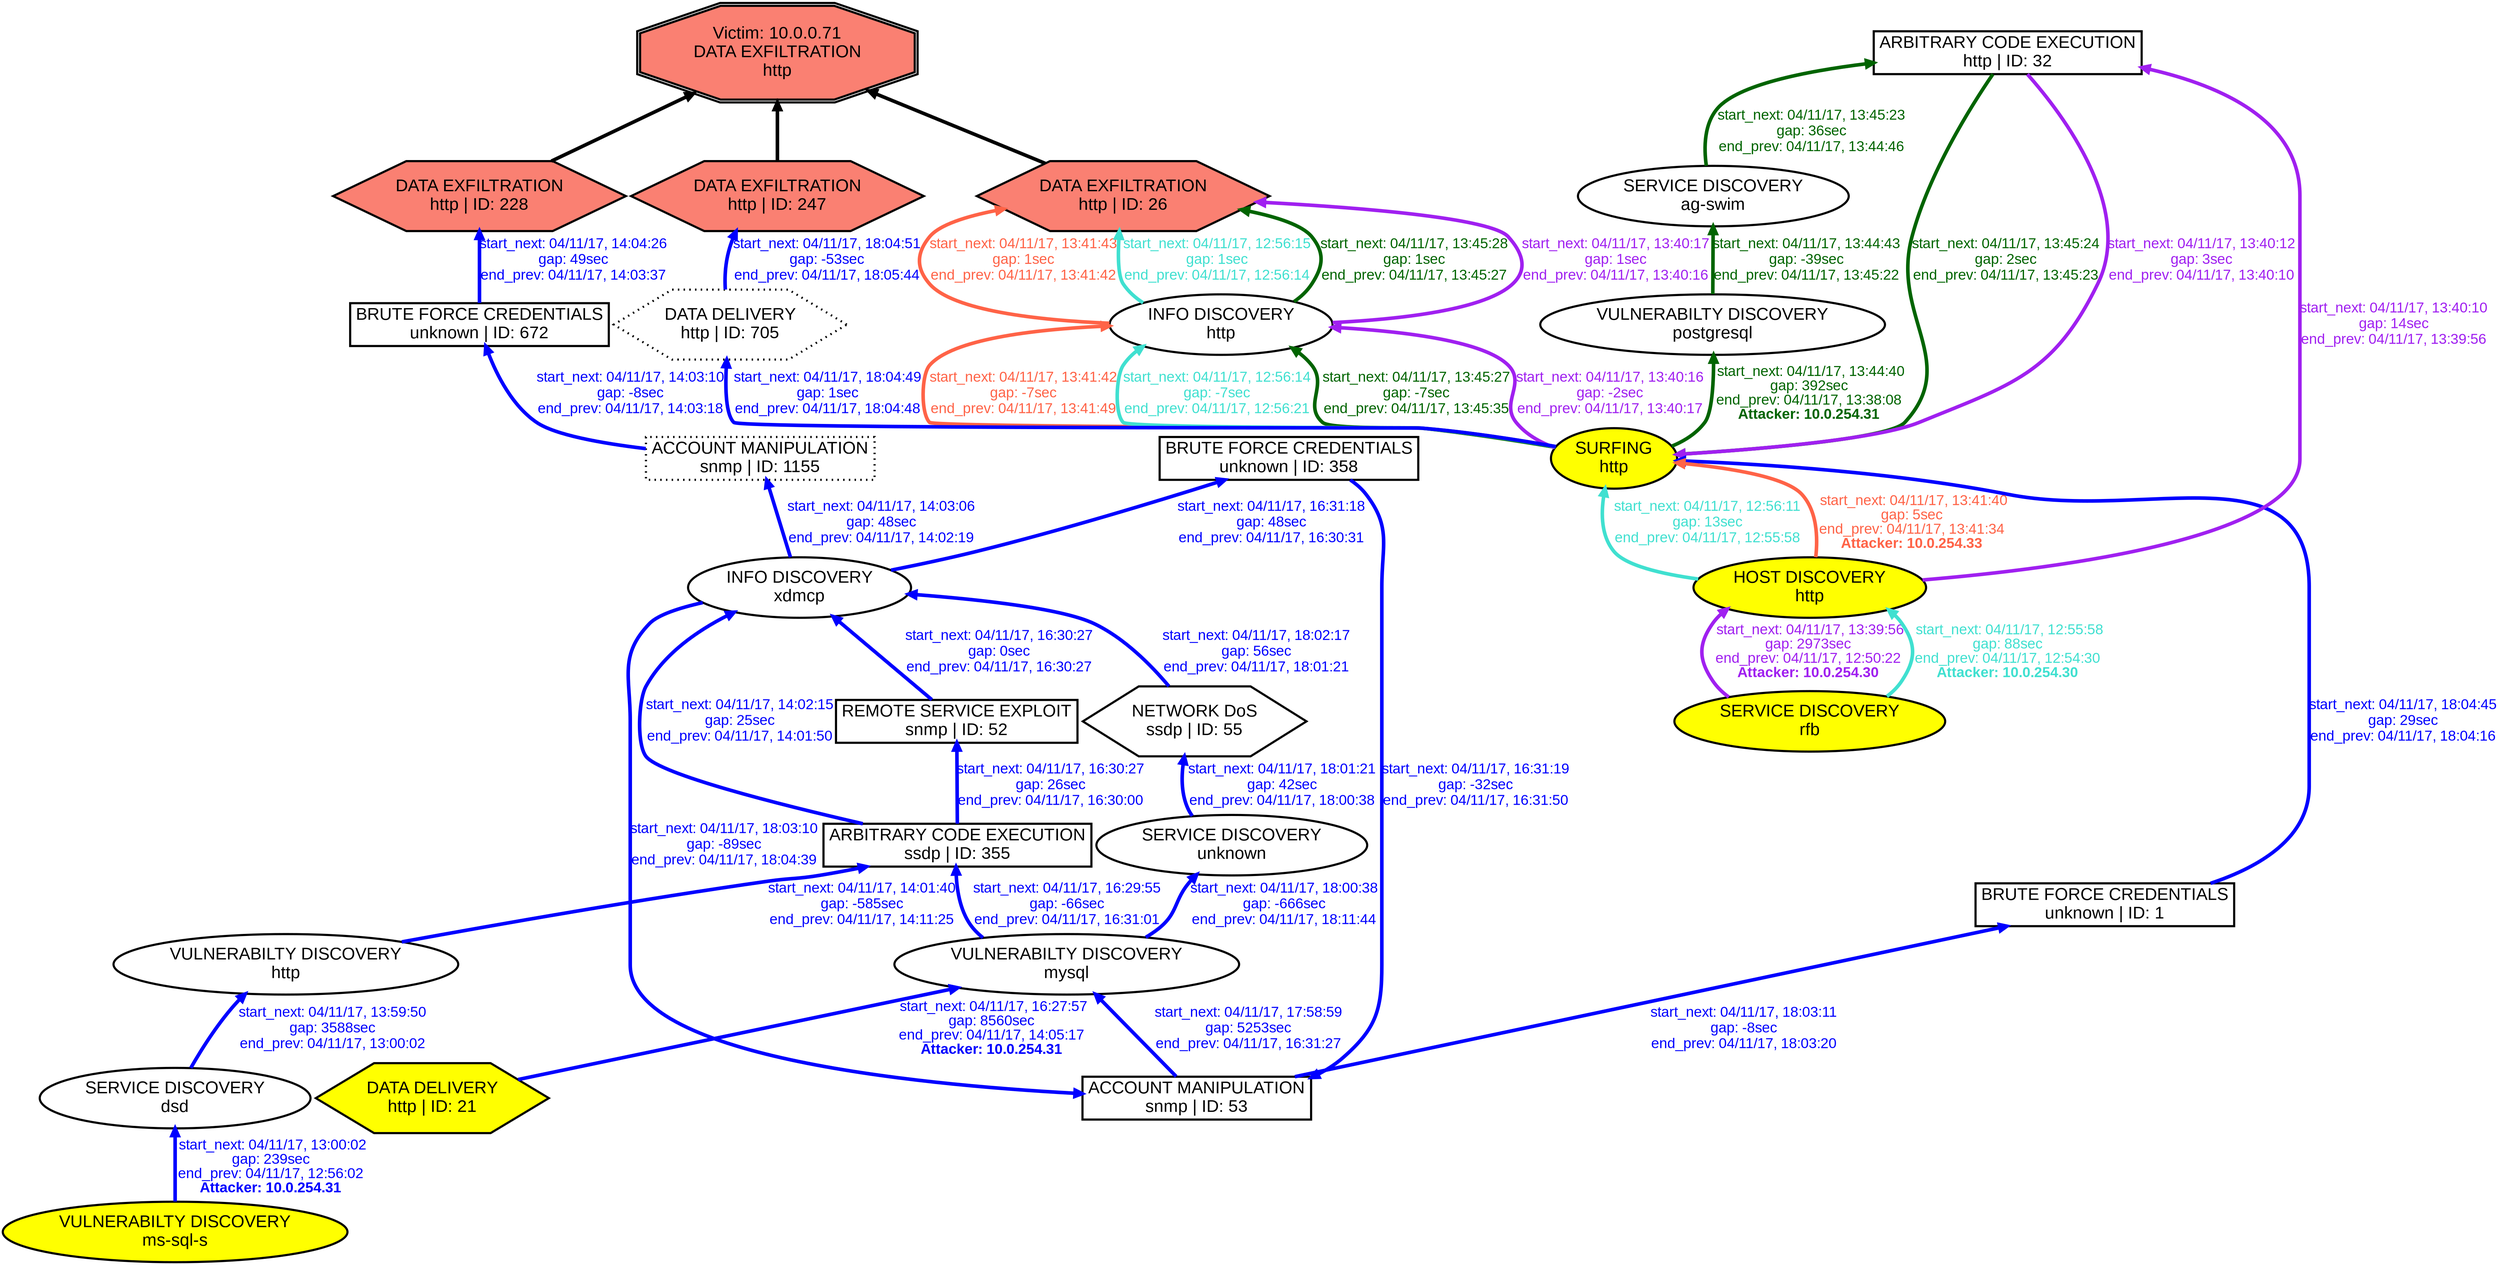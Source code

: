 digraph DATAEXFILTRATIONhttp {
rankdir="BT"; 
 graph [ nodesep="0.1", ranksep="0.02"] 
 node [ fontname=Arial, fontsize=24,penwidth=3]; 
 edge [ fontname=Arial, fontsize=20,penwidth=5 ];
"Victim: 10.0.0.71
DATA EXFILTRATION
http" [shape=doubleoctagon, style=filled, fillcolor=salmon];
{ rank = max; "Victim: 10.0.0.71
DATA EXFILTRATION
http"}
"DATA EXFILTRATION
http | ID: 228" -> "Victim: 10.0.0.71
DATA EXFILTRATION
http"
"DATA EXFILTRATION
http | ID: 228" [style=filled, fillcolor= salmon]
"DATA EXFILTRATION
http | ID: 26" -> "Victim: 10.0.0.71
DATA EXFILTRATION
http"
"DATA EXFILTRATION
http | ID: 26" [style=filled, fillcolor= salmon]
"DATA EXFILTRATION
http | ID: 247" -> "Victim: 10.0.0.71
DATA EXFILTRATION
http"
"DATA EXFILTRATION
http | ID: 247" [style=filled, fillcolor= salmon]
{ rank=same; "DATA EXFILTRATION
http | ID: 228" "DATA EXFILTRATION
http | ID: 26" "DATA EXFILTRATION
http | ID: 247"}
"SURFING
http" [style=filled, fillcolor= yellow]
"SURFING
http" -> "VULNERABILTY DISCOVERY
postgresql" [ color=darkgreen] [label=<<font color="darkgreen"> start_next: 04/11/17, 13:44:40<br/>gap: 392sec<br/>end_prev: 04/11/17, 13:38:08</font><br/><font color="darkgreen"><b>Attacker: 10.0.254.31</b></font>>]
"VULNERABILTY DISCOVERY
postgresql" -> "SERVICE DISCOVERY
ag-swim" [ label="start_next: 04/11/17, 13:44:43
gap: -39sec
end_prev: 04/11/17, 13:45:22"][ fontcolor="darkgreen" color=darkgreen]
"SERVICE DISCOVERY
ag-swim" -> "ARBITRARY CODE EXECUTION
http | ID: 32" [ label="start_next: 04/11/17, 13:45:23
gap: 36sec
end_prev: 04/11/17, 13:44:46"][ fontcolor="darkgreen" color=darkgreen]
"ARBITRARY CODE EXECUTION
http | ID: 32" -> "SURFING
http" [ label="start_next: 04/11/17, 13:45:24
gap: 2sec
end_prev: 04/11/17, 13:45:23"][ fontcolor="darkgreen" color=darkgreen]
"SURFING
http" -> "INFO DISCOVERY
http" [ label="start_next: 04/11/17, 13:45:27
gap: -7sec
end_prev: 04/11/17, 13:45:35"][ fontcolor="darkgreen" color=darkgreen]
"INFO DISCOVERY
http" -> "DATA EXFILTRATION
http | ID: 26" [ label="start_next: 04/11/17, 13:45:28
gap: 1sec
end_prev: 04/11/17, 13:45:27"][ fontcolor="darkgreen" color=darkgreen]
"VULNERABILTY DISCOVERY
ms-sql-s" [style=filled, fillcolor= yellow]
"VULNERABILTY DISCOVERY
ms-sql-s" -> "SERVICE DISCOVERY
dsd" [ color=blue] [label=<<font color="blue"> start_next: 04/11/17, 13:00:02<br/>gap: 239sec<br/>end_prev: 04/11/17, 12:56:02</font><br/><font color="blue"><b>Attacker: 10.0.254.31</b></font>>]
"SERVICE DISCOVERY
dsd" -> "VULNERABILTY DISCOVERY
http" [ label="start_next: 04/11/17, 13:59:50
gap: 3588sec
end_prev: 04/11/17, 13:00:02"][ fontcolor="blue" color=blue]
"VULNERABILTY DISCOVERY
http" -> "ARBITRARY CODE EXECUTION
ssdp | ID: 355" [ label="start_next: 04/11/17, 14:01:40
gap: -585sec
end_prev: 04/11/17, 14:11:25"][ fontcolor="blue" color=blue]
"ARBITRARY CODE EXECUTION
ssdp | ID: 355" -> "INFO DISCOVERY
xdmcp" [ label="start_next: 04/11/17, 14:02:15
gap: 25sec
end_prev: 04/11/17, 14:01:50"][ fontcolor="blue" color=blue]
"INFO DISCOVERY
xdmcp" -> "ACCOUNT MANIPULATION
snmp | ID: 1155" [ label="start_next: 04/11/17, 14:03:06
gap: 48sec
end_prev: 04/11/17, 14:02:19"][ fontcolor="blue" color=blue]
"ACCOUNT MANIPULATION
snmp | ID: 1155" -> "BRUTE FORCE CREDENTIALS
unknown | ID: 672" [ label="start_next: 04/11/17, 14:03:10
gap: -8sec
end_prev: 04/11/17, 14:03:18"][ fontcolor="blue" color=blue]
"BRUTE FORCE CREDENTIALS
unknown | ID: 672" -> "DATA EXFILTRATION
http | ID: 228" [ label="start_next: 04/11/17, 14:04:26
gap: 49sec
end_prev: 04/11/17, 14:03:37"][ fontcolor="blue" color=blue]
"DATA DELIVERY
http | ID: 21" [style=filled, fillcolor= yellow]
"DATA DELIVERY
http | ID: 21" -> "VULNERABILTY DISCOVERY
mysql" [ color=blue] [label=<<font color="blue"> start_next: 04/11/17, 16:27:57<br/>gap: 8560sec<br/>end_prev: 04/11/17, 14:05:17</font><br/><font color="blue"><b>Attacker: 10.0.254.31</b></font>>]
"VULNERABILTY DISCOVERY
mysql" -> "ARBITRARY CODE EXECUTION
ssdp | ID: 355" [ label="start_next: 04/11/17, 16:29:55
gap: -66sec
end_prev: 04/11/17, 16:31:01"][ fontcolor="blue" color=blue]
"ARBITRARY CODE EXECUTION
ssdp | ID: 355" -> "REMOTE SERVICE EXPLOIT
snmp | ID: 52" [ label="start_next: 04/11/17, 16:30:27
gap: 26sec
end_prev: 04/11/17, 16:30:00"][ fontcolor="blue" color=blue]
"REMOTE SERVICE EXPLOIT
snmp | ID: 52" -> "INFO DISCOVERY
xdmcp" [ label="start_next: 04/11/17, 16:30:27
gap: 0sec
end_prev: 04/11/17, 16:30:27"][ fontcolor="blue" color=blue]
"INFO DISCOVERY
xdmcp" -> "BRUTE FORCE CREDENTIALS
unknown | ID: 358" [ label="start_next: 04/11/17, 16:31:18
gap: 48sec
end_prev: 04/11/17, 16:30:31"][ fontcolor="blue" color=blue]
"BRUTE FORCE CREDENTIALS
unknown | ID: 358" -> "ACCOUNT MANIPULATION
snmp | ID: 53" [ label="start_next: 04/11/17, 16:31:19
gap: -32sec
end_prev: 04/11/17, 16:31:50"][ fontcolor="blue" color=blue]
"ACCOUNT MANIPULATION
snmp | ID: 53" -> "VULNERABILTY DISCOVERY
mysql" [ label="start_next: 04/11/17, 17:58:59
gap: 5253sec
end_prev: 04/11/17, 16:31:27"][ fontcolor="blue" color=blue]
"VULNERABILTY DISCOVERY
mysql" -> "SERVICE DISCOVERY
unknown" [ label="start_next: 04/11/17, 18:00:38
gap: -666sec
end_prev: 04/11/17, 18:11:44"][ fontcolor="blue" color=blue]
"SERVICE DISCOVERY
unknown" -> "NETWORK DoS
ssdp | ID: 55" [ label="start_next: 04/11/17, 18:01:21
gap: 42sec
end_prev: 04/11/17, 18:00:38"][ fontcolor="blue" color=blue]
"NETWORK DoS
ssdp | ID: 55" -> "INFO DISCOVERY
xdmcp" [ label="start_next: 04/11/17, 18:02:17
gap: 56sec
end_prev: 04/11/17, 18:01:21"][ fontcolor="blue" color=blue]
"INFO DISCOVERY
xdmcp" -> "ACCOUNT MANIPULATION
snmp | ID: 53" [ label="start_next: 04/11/17, 18:03:10
gap: -89sec
end_prev: 04/11/17, 18:04:39"][ fontcolor="blue" color=blue]
"ACCOUNT MANIPULATION
snmp | ID: 53" -> "BRUTE FORCE CREDENTIALS
unknown | ID: 1" [ label="start_next: 04/11/17, 18:03:11
gap: -8sec
end_prev: 04/11/17, 18:03:20"][ fontcolor="blue" color=blue]
"BRUTE FORCE CREDENTIALS
unknown | ID: 1" -> "SURFING
http" [ label="start_next: 04/11/17, 18:04:45
gap: 29sec
end_prev: 04/11/17, 18:04:16"][ fontcolor="blue" color=blue]
"SURFING
http" -> "DATA DELIVERY
http | ID: 705" [ label="start_next: 04/11/17, 18:04:49
gap: 1sec
end_prev: 04/11/17, 18:04:48"][ fontcolor="blue" color=blue]
"DATA DELIVERY
http | ID: 705" -> "DATA EXFILTRATION
http | ID: 247" [ label="start_next: 04/11/17, 18:04:51
gap: -53sec
end_prev: 04/11/17, 18:05:44"][ fontcolor="blue" color=blue]
"SERVICE DISCOVERY
rfb" [style=filled, fillcolor= yellow]
"SERVICE DISCOVERY
rfb" -> "HOST DISCOVERY
http" [ color=purple] [label=<<font color="purple"> start_next: 04/11/17, 13:39:56<br/>gap: 2973sec<br/>end_prev: 04/11/17, 12:50:22</font><br/><font color="purple"><b>Attacker: 10.0.254.30</b></font>>]
"HOST DISCOVERY
http" -> "ARBITRARY CODE EXECUTION
http | ID: 32" [ label="start_next: 04/11/17, 13:40:10
gap: 14sec
end_prev: 04/11/17, 13:39:56"][ fontcolor="purple" color=purple]
"ARBITRARY CODE EXECUTION
http | ID: 32" -> "SURFING
http" [ label="start_next: 04/11/17, 13:40:12
gap: 3sec
end_prev: 04/11/17, 13:40:10"][ fontcolor="purple" color=purple]
"SURFING
http" -> "INFO DISCOVERY
http" [ label="start_next: 04/11/17, 13:40:16
gap: -2sec
end_prev: 04/11/17, 13:40:17"][ fontcolor="purple" color=purple]
"INFO DISCOVERY
http" -> "DATA EXFILTRATION
http | ID: 26" [ label="start_next: 04/11/17, 13:40:17
gap: 1sec
end_prev: 04/11/17, 13:40:16"][ fontcolor="purple" color=purple]
"HOST DISCOVERY
http" [style=filled, fillcolor= yellow]
"HOST DISCOVERY
http" -> "SURFING
http" [ color=tomato] [label=<<font color="tomato"> start_next: 04/11/17, 13:41:40<br/>gap: 5sec<br/>end_prev: 04/11/17, 13:41:34</font><br/><font color="tomato"><b>Attacker: 10.0.254.33</b></font>>]
"SURFING
http" -> "INFO DISCOVERY
http" [ label="start_next: 04/11/17, 13:41:42
gap: -7sec
end_prev: 04/11/17, 13:41:49"][ fontcolor="tomato" color=tomato]
"INFO DISCOVERY
http" -> "DATA EXFILTRATION
http | ID: 26" [ label="start_next: 04/11/17, 13:41:43
gap: 1sec
end_prev: 04/11/17, 13:41:42"][ fontcolor="tomato" color=tomato]
"SERVICE DISCOVERY
rfb" [style=filled, fillcolor= yellow]
"SERVICE DISCOVERY
rfb" -> "HOST DISCOVERY
http" [ color=turquoise] [label=<<font color="turquoise"> start_next: 04/11/17, 12:55:58<br/>gap: 88sec<br/>end_prev: 04/11/17, 12:54:30</font><br/><font color="turquoise"><b>Attacker: 10.0.254.30</b></font>>]
"HOST DISCOVERY
http" -> "SURFING
http" [ label="start_next: 04/11/17, 12:56:11
gap: 13sec
end_prev: 04/11/17, 12:55:58"][ fontcolor="turquoise" color=turquoise]
"SURFING
http" -> "INFO DISCOVERY
http" [ label="start_next: 04/11/17, 12:56:14
gap: -7sec
end_prev: 04/11/17, 12:56:21"][ fontcolor="turquoise" color=turquoise]
"INFO DISCOVERY
http" -> "DATA EXFILTRATION
http | ID: 26" [ label="start_next: 04/11/17, 12:56:15
gap: 1sec
end_prev: 04/11/17, 12:56:14"][ fontcolor="turquoise" color=turquoise]
"SURFING
http" [shape=oval]
"SURFING
http" [tooltip="ET WEB_SERVER WEB-PHP phpinfo access"]
"VULNERABILTY DISCOVERY
postgresql" [shape=oval]
"VULNERABILTY DISCOVERY
postgresql" [tooltip="ET POLICY Suspicious inbound to mySQL port 3306
ET POLICY Suspicious inbound to MSSQL port 1433
ET POLICY Suspicious inbound to Oracle SQL port 1521
ET POLICY Suspicious inbound to PostgreSQL port 5432
ET SCAN Nikto Web App Scan in Progress"]
"SERVICE DISCOVERY
ag-swim" [shape=oval]
"SERVICE DISCOVERY
ag-swim" [tooltip="ET SCAN Potential VNC Scan 5800-5820
ET SCAN Potential VNC Scan 5900-5920"]
"ARBITRARY CODE EXECUTION
http | ID: 32" [shape=box]
"ARBITRARY CODE EXECUTION
http | ID: 32" [tooltip="ET CURRENT_EVENTS QNAP Shellshock CVE-2014-6271"]
"INFO DISCOVERY
http" [shape=oval]
"INFO DISCOVERY
http" [tooltip="GPL WEB_SERVER globals.pl access"]
"DATA EXFILTRATION
http | ID: 26" [shape=hexagon]
"DATA EXFILTRATION
http | ID: 26" [tooltip="ET WEB_SPECIFIC_APPS PHP-CGI query string parameter vulnerability"]
"VULNERABILTY DISCOVERY
ms-sql-s" [shape=oval]
"VULNERABILTY DISCOVERY
ms-sql-s" [tooltip="ET POLICY Suspicious inbound to MSSQL port 1433"]
"SERVICE DISCOVERY
dsd" [shape=oval]
"SERVICE DISCOVERY
dsd" [tooltip="ET SCAN Potential VNC Scan 5900-5920"]
"VULNERABILTY DISCOVERY
http" [shape=oval]
"VULNERABILTY DISCOVERY
http" [tooltip="ET POLICY Suspicious inbound to mySQL port 3306
ET POLICY Suspicious inbound to mSQL port 4333
ET POLICY Suspicious inbound to MSSQL port 1433
ET POLICY Suspicious inbound to Oracle SQL port 1521
ET SCAN Nessus User Agent"]
"ARBITRARY CODE EXECUTION
ssdp | ID: 355" [shape=box]
"ARBITRARY CODE EXECUTION
ssdp | ID: 355" [tooltip="GPL MISC UPnP malformed advertisement"]
"INFO DISCOVERY
xdmcp" [shape=oval]
"INFO DISCOVERY
xdmcp" [tooltip="GPL WEB_SERVER mod_gzip_status access
GPL RPC xdmcp info query"]
"ACCOUNT MANIPULATION
snmp | ID: 1155" [style="dotted", shape=box]
"ACCOUNT MANIPULATION
snmp | ID: 1155" [tooltip="GPL SNMP private access udp
GPL SNMP public access udp"]
"BRUTE FORCE CREDENTIALS
unknown | ID: 672" [shape=box]
"BRUTE FORCE CREDENTIALS
unknown | ID: 672" [tooltip="ET SCAN Multiple MySQL Login Failures Possible Brute Force Attempt"]
"DATA EXFILTRATION
http | ID: 228" [shape=hexagon]
"DATA EXFILTRATION
http | ID: 228" [tooltip="ET WEB_SPECIFIC_APPS PHP-CGI query string parameter vulnerability
ET WEB_SERVER Tilde in URI - potential .php~ source disclosure vulnerability"]
"DATA DELIVERY
http | ID: 21" [shape=hexagon]
"DATA DELIVERY
http | ID: 21" [tooltip="ET WEB_SERVER PHP tags in HTTP POST"]
"VULNERABILTY DISCOVERY
mysql" [shape=oval]
"VULNERABILTY DISCOVERY
mysql" [tooltip="ET POLICY Suspicious inbound to mySQL port 3306
ET POLICY Suspicious inbound to mSQL port 4333
ET POLICY Suspicious inbound to MSSQL port 1433
ET POLICY Suspicious inbound to Oracle SQL port 1521
ET SCAN Nessus User Agent
ET POLICY Suspicious inbound to PostgreSQL port 5432"]
"REMOTE SERVICE EXPLOIT
snmp | ID: 52" [shape=box]
"REMOTE SERVICE EXPLOIT
snmp | ID: 52" [tooltip="ET SNMP Samsung Printer SNMP Hardcode RW Community String"]
"BRUTE FORCE CREDENTIALS
unknown | ID: 358" [shape=box]
"BRUTE FORCE CREDENTIALS
unknown | ID: 358" [tooltip="ET SCAN Multiple MySQL Login Failures Possible Brute Force Attempt"]
"ACCOUNT MANIPULATION
snmp | ID: 53" [shape=box]
"ACCOUNT MANIPULATION
snmp | ID: 53" [tooltip="GPL SNMP private access udp
GPL SNMP public access udp"]
"SERVICE DISCOVERY
unknown" [shape=oval]
"SERVICE DISCOVERY
unknown" [tooltip="ET SCAN Potential VNC Scan 5800-5820"]
"NETWORK DoS
ssdp | ID: 55" [shape=hexagon]
"NETWORK DoS
ssdp | ID: 55" [tooltip="ET DOS Possible SSDP Amplification Scan in Progress"]
"BRUTE FORCE CREDENTIALS
unknown | ID: 1" [shape=box]
"BRUTE FORCE CREDENTIALS
unknown | ID: 1" [tooltip="ET SCAN Multiple MySQL Login Failures Possible Brute Force Attempt"]
"DATA DELIVERY
http | ID: 705" [style="dotted", shape=hexagon]
"DATA DELIVERY
http | ID: 705" [tooltip="ET WEB_SERVER PHP tags in HTTP POST
ET WEB_SERVER PHP Possible php Remote File Inclusion Attempt
ET WEB_SERVER PHP Possible https Local File Inclusion Attempt
GPL WEB_SERVER perl post attempt"]
"DATA EXFILTRATION
http | ID: 247" [shape=hexagon]
"DATA EXFILTRATION
http | ID: 247" [tooltip="ET WEB_SPECIFIC_APPS PHP-CGI query string parameter vulnerability
ET WEB_SERVER Tilde in URI - potential .php~ source disclosure vulnerability"]
"SERVICE DISCOVERY
rfb" [shape=oval]
"SERVICE DISCOVERY
rfb" [tooltip="ET SCAN Potential VNC Scan 5800-5820
ET SCAN Potential VNC Scan 5900-5920"]
"HOST DISCOVERY
http" [shape=oval]
"HOST DISCOVERY
http" [tooltip="ET SCAN Possible Nmap User-Agent Observed
ET SCAN Nmap Scripting Engine User-Agent Detected (Nmap Scripting Engine)"]
}
